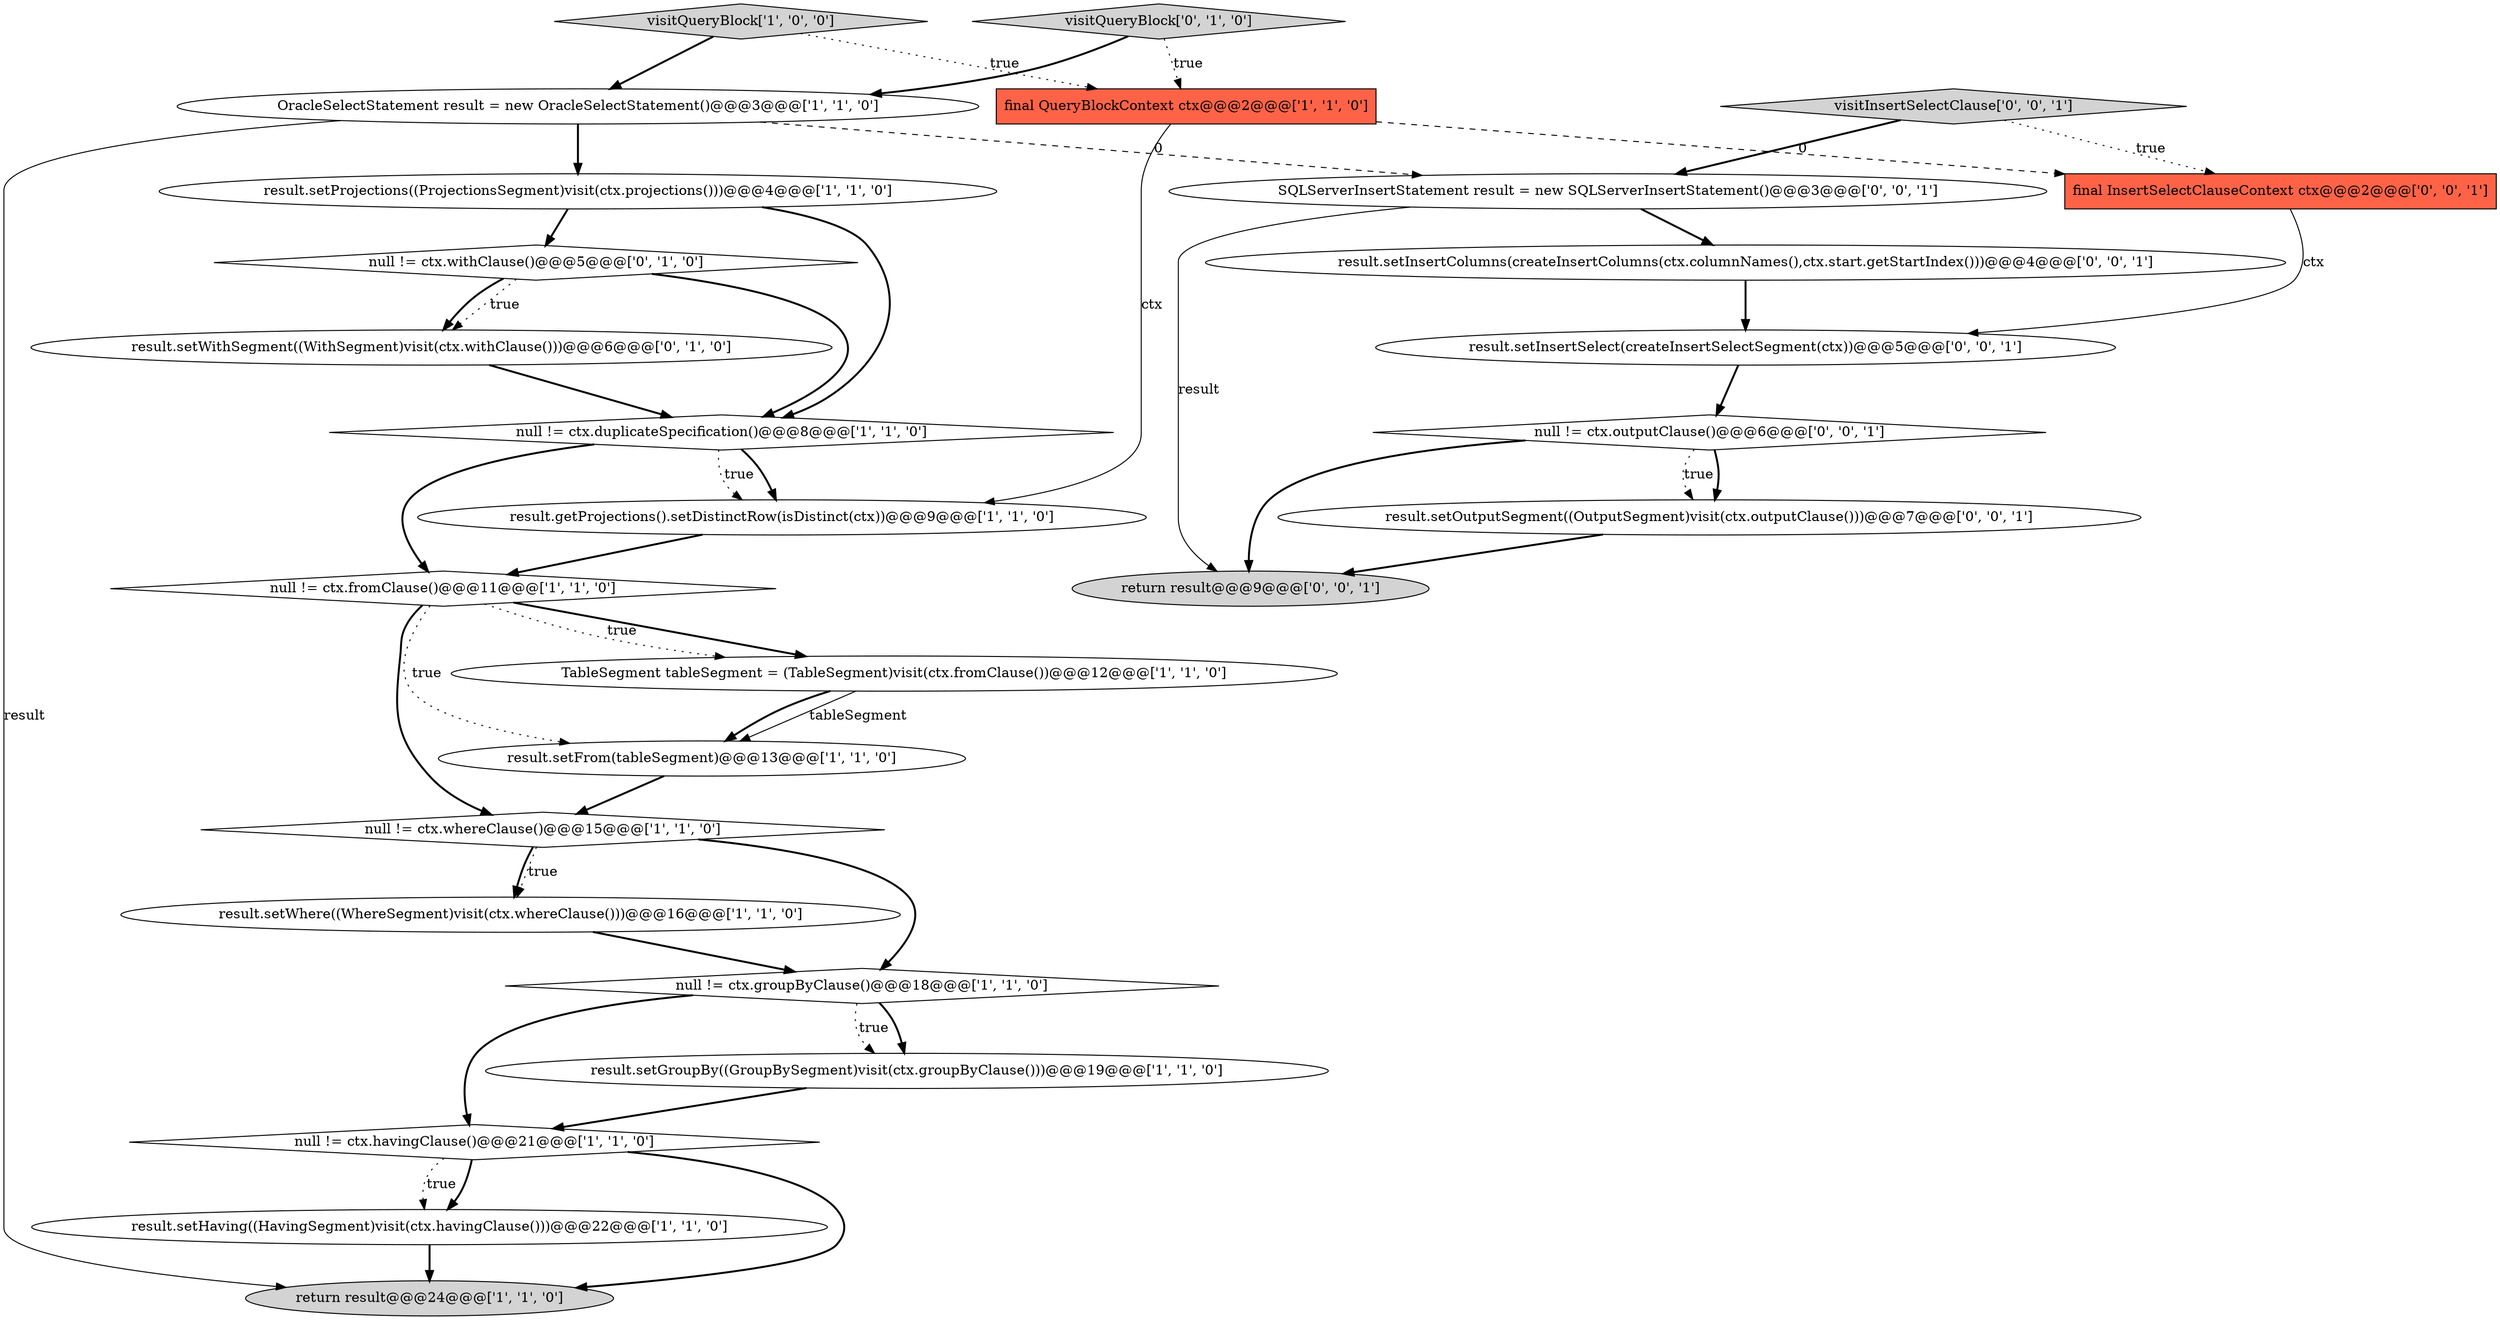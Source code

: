 digraph {
4 [style = filled, label = "null != ctx.fromClause()@@@11@@@['1', '1', '0']", fillcolor = white, shape = diamond image = "AAA0AAABBB1BBB"];
11 [style = filled, label = "null != ctx.whereClause()@@@15@@@['1', '1', '0']", fillcolor = white, shape = diamond image = "AAA0AAABBB1BBB"];
26 [style = filled, label = "return result@@@9@@@['0', '0', '1']", fillcolor = lightgray, shape = ellipse image = "AAA0AAABBB3BBB"];
13 [style = filled, label = "result.setFrom(tableSegment)@@@13@@@['1', '1', '0']", fillcolor = white, shape = ellipse image = "AAA0AAABBB1BBB"];
8 [style = filled, label = "TableSegment tableSegment = (TableSegment)visit(ctx.fromClause())@@@12@@@['1', '1', '0']", fillcolor = white, shape = ellipse image = "AAA0AAABBB1BBB"];
2 [style = filled, label = "return result@@@24@@@['1', '1', '0']", fillcolor = lightgray, shape = ellipse image = "AAA0AAABBB1BBB"];
12 [style = filled, label = "OracleSelectStatement result = new OracleSelectStatement()@@@3@@@['1', '1', '0']", fillcolor = white, shape = ellipse image = "AAA0AAABBB1BBB"];
22 [style = filled, label = "visitInsertSelectClause['0', '0', '1']", fillcolor = lightgray, shape = diamond image = "AAA0AAABBB3BBB"];
5 [style = filled, label = "result.setHaving((HavingSegment)visit(ctx.havingClause()))@@@22@@@['1', '1', '0']", fillcolor = white, shape = ellipse image = "AAA0AAABBB1BBB"];
10 [style = filled, label = "visitQueryBlock['1', '0', '0']", fillcolor = lightgray, shape = diamond image = "AAA0AAABBB1BBB"];
16 [style = filled, label = "null != ctx.withClause()@@@5@@@['0', '1', '0']", fillcolor = white, shape = diamond image = "AAA1AAABBB2BBB"];
18 [style = filled, label = "visitQueryBlock['0', '1', '0']", fillcolor = lightgray, shape = diamond image = "AAA0AAABBB2BBB"];
20 [style = filled, label = "final InsertSelectClauseContext ctx@@@2@@@['0', '0', '1']", fillcolor = tomato, shape = box image = "AAA0AAABBB3BBB"];
3 [style = filled, label = "null != ctx.havingClause()@@@21@@@['1', '1', '0']", fillcolor = white, shape = diamond image = "AAA0AAABBB1BBB"];
15 [style = filled, label = "result.getProjections().setDistinctRow(isDistinct(ctx))@@@9@@@['1', '1', '0']", fillcolor = white, shape = ellipse image = "AAA0AAABBB1BBB"];
25 [style = filled, label = "null != ctx.outputClause()@@@6@@@['0', '0', '1']", fillcolor = white, shape = diamond image = "AAA0AAABBB3BBB"];
6 [style = filled, label = "null != ctx.duplicateSpecification()@@@8@@@['1', '1', '0']", fillcolor = white, shape = diamond image = "AAA0AAABBB1BBB"];
24 [style = filled, label = "result.setOutputSegment((OutputSegment)visit(ctx.outputClause()))@@@7@@@['0', '0', '1']", fillcolor = white, shape = ellipse image = "AAA0AAABBB3BBB"];
7 [style = filled, label = "result.setWhere((WhereSegment)visit(ctx.whereClause()))@@@16@@@['1', '1', '0']", fillcolor = white, shape = ellipse image = "AAA0AAABBB1BBB"];
19 [style = filled, label = "result.setInsertColumns(createInsertColumns(ctx.columnNames(),ctx.start.getStartIndex()))@@@4@@@['0', '0', '1']", fillcolor = white, shape = ellipse image = "AAA0AAABBB3BBB"];
21 [style = filled, label = "SQLServerInsertStatement result = new SQLServerInsertStatement()@@@3@@@['0', '0', '1']", fillcolor = white, shape = ellipse image = "AAA0AAABBB3BBB"];
14 [style = filled, label = "final QueryBlockContext ctx@@@2@@@['1', '1', '0']", fillcolor = tomato, shape = box image = "AAA0AAABBB1BBB"];
17 [style = filled, label = "result.setWithSegment((WithSegment)visit(ctx.withClause()))@@@6@@@['0', '1', '0']", fillcolor = white, shape = ellipse image = "AAA1AAABBB2BBB"];
23 [style = filled, label = "result.setInsertSelect(createInsertSelectSegment(ctx))@@@5@@@['0', '0', '1']", fillcolor = white, shape = ellipse image = "AAA0AAABBB3BBB"];
9 [style = filled, label = "result.setGroupBy((GroupBySegment)visit(ctx.groupByClause()))@@@19@@@['1', '1', '0']", fillcolor = white, shape = ellipse image = "AAA0AAABBB1BBB"];
1 [style = filled, label = "result.setProjections((ProjectionsSegment)visit(ctx.projections()))@@@4@@@['1', '1', '0']", fillcolor = white, shape = ellipse image = "AAA0AAABBB1BBB"];
0 [style = filled, label = "null != ctx.groupByClause()@@@18@@@['1', '1', '0']", fillcolor = white, shape = diamond image = "AAA0AAABBB1BBB"];
5->2 [style = bold, label=""];
23->25 [style = bold, label=""];
6->4 [style = bold, label=""];
6->15 [style = bold, label=""];
3->2 [style = bold, label=""];
11->0 [style = bold, label=""];
4->11 [style = bold, label=""];
25->24 [style = bold, label=""];
15->4 [style = bold, label=""];
9->3 [style = bold, label=""];
0->9 [style = bold, label=""];
25->26 [style = bold, label=""];
22->20 [style = dotted, label="true"];
12->1 [style = bold, label=""];
12->2 [style = solid, label="result"];
4->8 [style = bold, label=""];
0->3 [style = bold, label=""];
11->7 [style = dotted, label="true"];
19->23 [style = bold, label=""];
1->6 [style = bold, label=""];
3->5 [style = bold, label=""];
4->8 [style = dotted, label="true"];
11->7 [style = bold, label=""];
10->12 [style = bold, label=""];
18->14 [style = dotted, label="true"];
14->15 [style = solid, label="ctx"];
8->13 [style = solid, label="tableSegment"];
12->21 [style = dashed, label="0"];
13->11 [style = bold, label=""];
21->19 [style = bold, label=""];
0->9 [style = dotted, label="true"];
17->6 [style = bold, label=""];
14->20 [style = dashed, label="0"];
25->24 [style = dotted, label="true"];
7->0 [style = bold, label=""];
16->6 [style = bold, label=""];
8->13 [style = bold, label=""];
16->17 [style = bold, label=""];
21->26 [style = solid, label="result"];
22->21 [style = bold, label=""];
18->12 [style = bold, label=""];
4->13 [style = dotted, label="true"];
1->16 [style = bold, label=""];
16->17 [style = dotted, label="true"];
3->5 [style = dotted, label="true"];
24->26 [style = bold, label=""];
10->14 [style = dotted, label="true"];
6->15 [style = dotted, label="true"];
20->23 [style = solid, label="ctx"];
}
